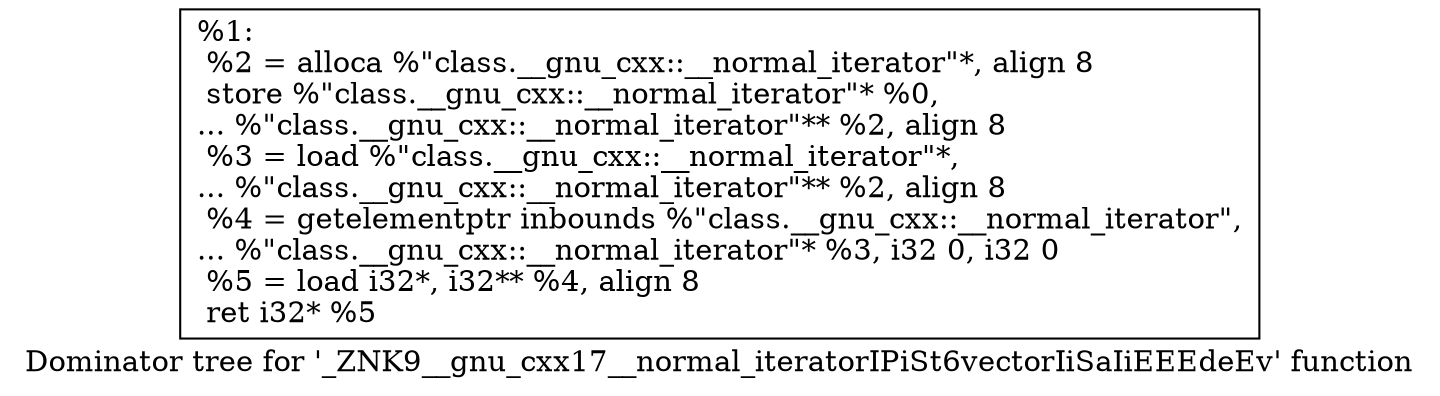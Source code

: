 digraph "Dominator tree for '_ZNK9__gnu_cxx17__normal_iteratorIPiSt6vectorIiSaIiEEEdeEv' function" {
	label="Dominator tree for '_ZNK9__gnu_cxx17__normal_iteratorIPiSt6vectorIiSaIiEEEdeEv' function";

	Node0x1473ed0 [shape=record,label="{%1:\l  %2 = alloca %\"class.__gnu_cxx::__normal_iterator\"*, align 8\l  store %\"class.__gnu_cxx::__normal_iterator\"* %0,\l... %\"class.__gnu_cxx::__normal_iterator\"** %2, align 8\l  %3 = load %\"class.__gnu_cxx::__normal_iterator\"*,\l... %\"class.__gnu_cxx::__normal_iterator\"** %2, align 8\l  %4 = getelementptr inbounds %\"class.__gnu_cxx::__normal_iterator\",\l... %\"class.__gnu_cxx::__normal_iterator\"* %3, i32 0, i32 0\l  %5 = load i32*, i32** %4, align 8\l  ret i32* %5\l}"];
}
